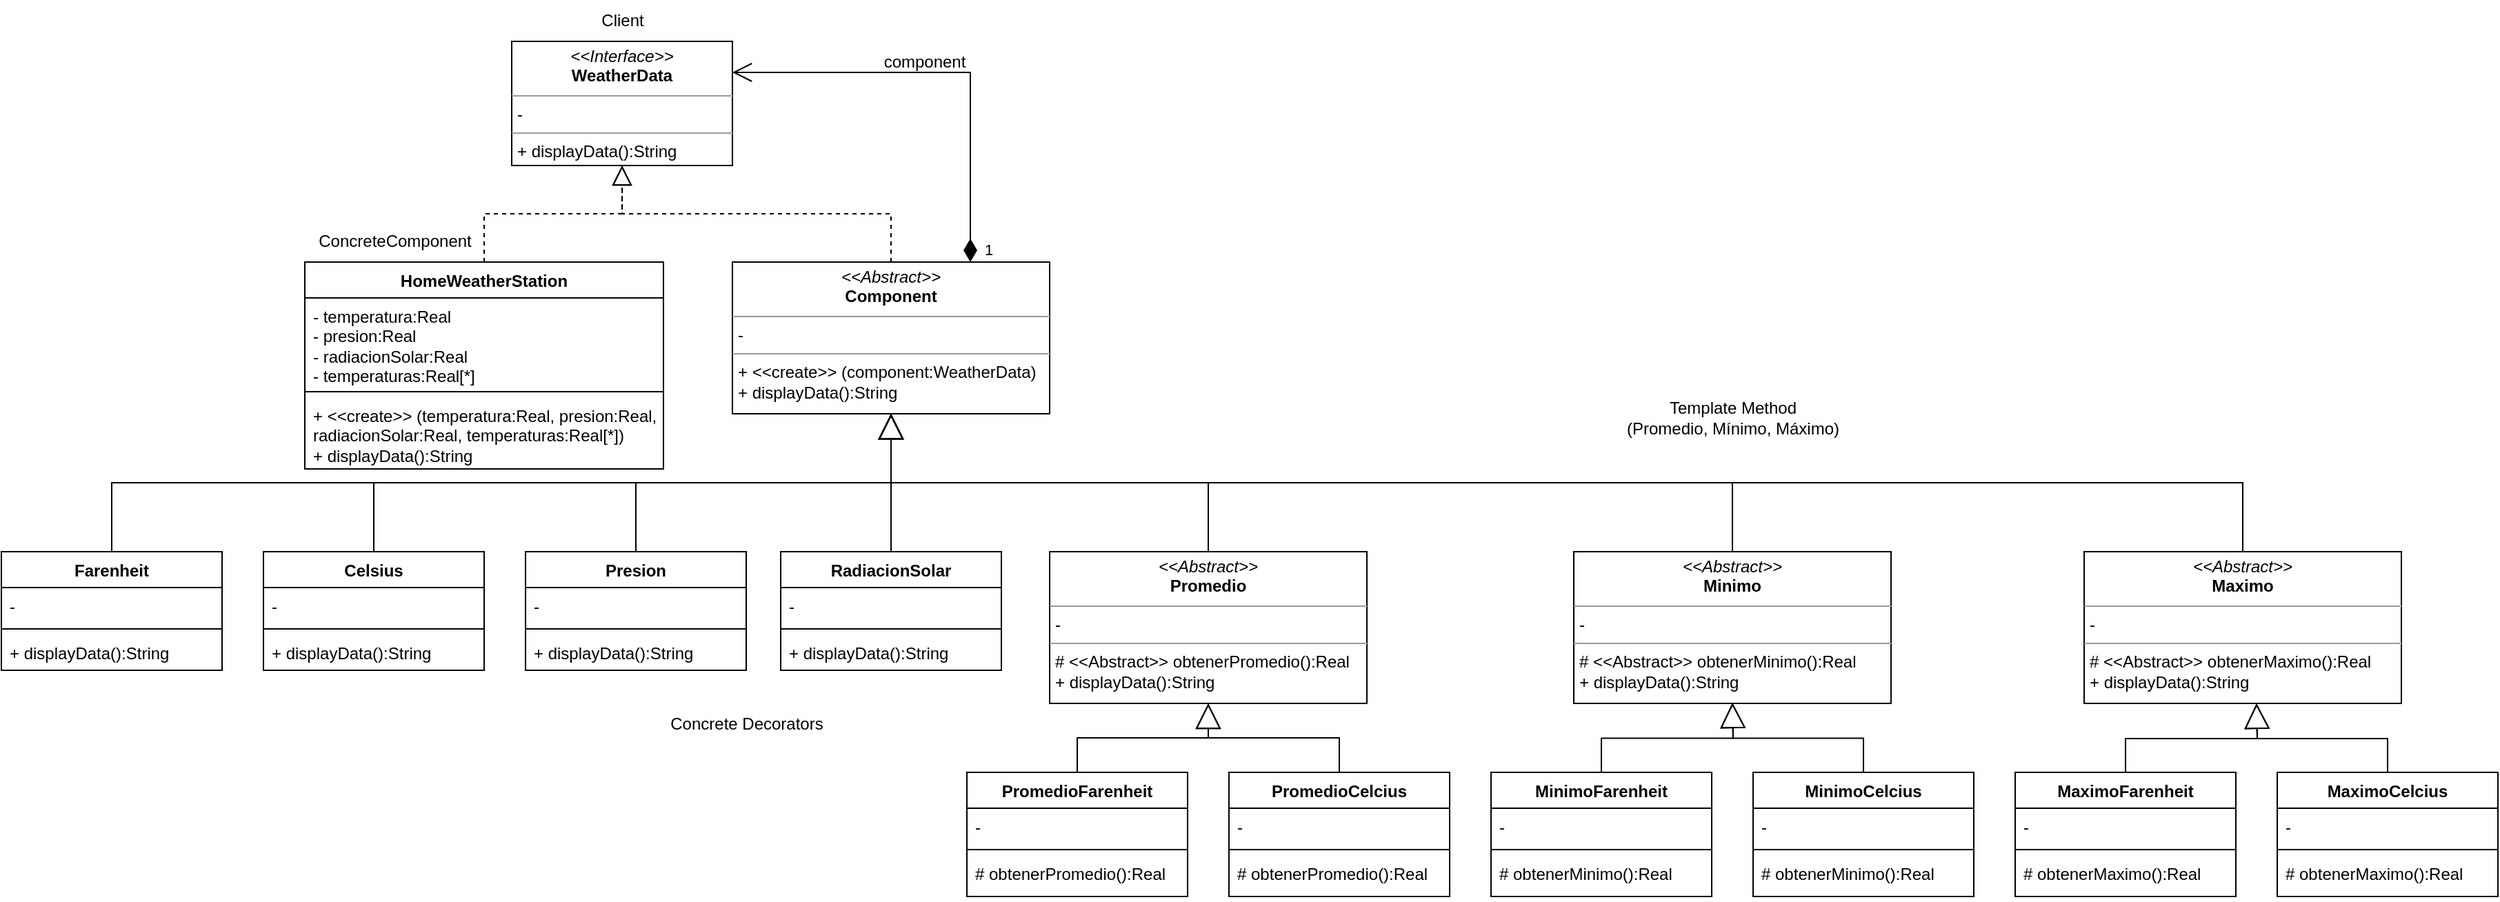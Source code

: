<mxfile version="21.7.5" type="device">
  <diagram name="Page-1" id="EdPPrI86BUb5t3co-C3J">
    <mxGraphModel dx="2861" dy="2480" grid="1" gridSize="10" guides="1" tooltips="1" connect="1" arrows="1" fold="1" page="1" pageScale="1" pageWidth="827" pageHeight="1169" math="0" shadow="0">
      <root>
        <mxCell id="0" />
        <mxCell id="1" parent="0" />
        <mxCell id="cVBqusEGg2LFIOtPGcBv-1" value="&lt;p style=&quot;margin:0px;margin-top:4px;text-align:center;&quot;&gt;&lt;i&gt;&amp;lt;&amp;lt;Interface&amp;gt;&amp;gt;&lt;/i&gt;&lt;br&gt;&lt;b&gt;WeatherData&lt;/b&gt;&lt;/p&gt;&lt;hr size=&quot;1&quot;&gt;&lt;p style=&quot;margin:0px;margin-left:4px;&quot;&gt;-&lt;/p&gt;&lt;hr size=&quot;1&quot;&gt;&lt;p style=&quot;margin:0px;margin-left:4px;&quot;&gt;&lt;span style=&quot;background-color: initial;&quot;&gt;+ displayData():String&lt;/span&gt;&lt;br&gt;&lt;/p&gt;" style="verticalAlign=top;align=left;overflow=fill;fontSize=12;fontFamily=Helvetica;html=1;whiteSpace=wrap;" parent="1" vertex="1">
          <mxGeometry x="160" y="200" width="160" height="90" as="geometry" />
        </mxCell>
        <mxCell id="cVBqusEGg2LFIOtPGcBv-2" value="HomeWeatherStation&lt;span id=&quot;docs-internal-guid-bb636dd0-7fff-c01c-6743-5649157d5aa7&quot; style=&quot;font-weight:normal;&quot;&gt;&lt;/span&gt;&lt;span id=&quot;docs-internal-guid-23a3fcaf-7fff-a1ed-97a8-55356af7a262&quot; style=&quot;font-weight:normal;&quot;&gt;&lt;/span&gt;&lt;span id=&quot;docs-internal-guid-23a3fcaf-7fff-a1ed-97a8-55356af7a262&quot; style=&quot;font-weight:normal;&quot;&gt;&lt;/span&gt;&lt;span id=&quot;docs-internal-guid-23a3fcaf-7fff-a1ed-97a8-55356af7a262&quot; style=&quot;font-weight:normal;&quot;&gt;&lt;/span&gt;" style="swimlane;fontStyle=1;align=center;verticalAlign=top;childLayout=stackLayout;horizontal=1;startSize=26;horizontalStack=0;resizeParent=1;resizeParentMax=0;resizeLast=0;collapsible=1;marginBottom=0;whiteSpace=wrap;html=1;" parent="1" vertex="1">
          <mxGeometry x="10" y="360" width="260" height="150" as="geometry" />
        </mxCell>
        <mxCell id="cVBqusEGg2LFIOtPGcBv-3" value="- temperatura:Real&lt;br&gt;- presion:Real&lt;br&gt;- radiacionSolar:Real&lt;br&gt;- temperaturas:Real[*]" style="text;strokeColor=none;fillColor=none;align=left;verticalAlign=top;spacingLeft=4;spacingRight=4;overflow=hidden;rotatable=0;points=[[0,0.5],[1,0.5]];portConstraint=eastwest;whiteSpace=wrap;html=1;" parent="cVBqusEGg2LFIOtPGcBv-2" vertex="1">
          <mxGeometry y="26" width="260" height="64" as="geometry" />
        </mxCell>
        <mxCell id="cVBqusEGg2LFIOtPGcBv-4" value="" style="line;strokeWidth=1;fillColor=none;align=left;verticalAlign=middle;spacingTop=-1;spacingLeft=3;spacingRight=3;rotatable=0;labelPosition=right;points=[];portConstraint=eastwest;strokeColor=inherit;" parent="cVBqusEGg2LFIOtPGcBv-2" vertex="1">
          <mxGeometry y="90" width="260" height="8" as="geometry" />
        </mxCell>
        <mxCell id="cVBqusEGg2LFIOtPGcBv-5" value="+ &amp;lt;&amp;lt;create&amp;gt;&amp;gt; (temperatura:Real, presion:Real, radiacionSolar:Real, temperaturas:Real[*])&lt;br&gt;+ displayData():String" style="text;strokeColor=none;fillColor=none;align=left;verticalAlign=top;spacingLeft=4;spacingRight=4;overflow=hidden;rotatable=0;points=[[0,0.5],[1,0.5]];portConstraint=eastwest;whiteSpace=wrap;html=1;" parent="cVBqusEGg2LFIOtPGcBv-2" vertex="1">
          <mxGeometry y="98" width="260" height="52" as="geometry" />
        </mxCell>
        <mxCell id="cVBqusEGg2LFIOtPGcBv-6" value="&lt;p style=&quot;margin:0px;margin-top:4px;text-align:center;&quot;&gt;&lt;i&gt;&amp;lt;&amp;lt;Abstract&amp;gt;&amp;gt;&lt;/i&gt;&lt;br&gt;&lt;b&gt;Component&lt;/b&gt;&lt;/p&gt;&lt;hr size=&quot;1&quot;&gt;&lt;p style=&quot;margin:0px;margin-left:4px;&quot;&gt;-&lt;/p&gt;&lt;hr size=&quot;1&quot;&gt;&lt;p style=&quot;margin:0px;margin-left:4px;&quot;&gt;&lt;span style=&quot;background-color: initial;&quot;&gt;+ &amp;lt;&amp;lt;create&amp;gt;&amp;gt; (component:WeatherData)&lt;/span&gt;&lt;/p&gt;&lt;p style=&quot;margin:0px;margin-left:4px;&quot;&gt;&lt;span style=&quot;background-color: initial;&quot;&gt;+ displayData():String&lt;/span&gt;&lt;br&gt;&lt;/p&gt;" style="verticalAlign=top;align=left;overflow=fill;fontSize=12;fontFamily=Helvetica;html=1;whiteSpace=wrap;" parent="1" vertex="1">
          <mxGeometry x="320" y="360" width="230" height="110" as="geometry" />
        </mxCell>
        <mxCell id="cVBqusEGg2LFIOtPGcBv-7" value="Celsius" style="swimlane;fontStyle=1;align=center;verticalAlign=top;childLayout=stackLayout;horizontal=1;startSize=26;horizontalStack=0;resizeParent=1;resizeParentMax=0;resizeLast=0;collapsible=1;marginBottom=0;whiteSpace=wrap;html=1;" parent="1" vertex="1">
          <mxGeometry x="-20" y="570" width="160" height="86" as="geometry" />
        </mxCell>
        <mxCell id="cVBqusEGg2LFIOtPGcBv-8" value="-" style="text;strokeColor=none;fillColor=none;align=left;verticalAlign=top;spacingLeft=4;spacingRight=4;overflow=hidden;rotatable=0;points=[[0,0.5],[1,0.5]];portConstraint=eastwest;whiteSpace=wrap;html=1;" parent="cVBqusEGg2LFIOtPGcBv-7" vertex="1">
          <mxGeometry y="26" width="160" height="26" as="geometry" />
        </mxCell>
        <mxCell id="cVBqusEGg2LFIOtPGcBv-9" value="" style="line;strokeWidth=1;fillColor=none;align=left;verticalAlign=middle;spacingTop=-1;spacingLeft=3;spacingRight=3;rotatable=0;labelPosition=right;points=[];portConstraint=eastwest;strokeColor=inherit;" parent="cVBqusEGg2LFIOtPGcBv-7" vertex="1">
          <mxGeometry y="52" width="160" height="8" as="geometry" />
        </mxCell>
        <mxCell id="cVBqusEGg2LFIOtPGcBv-10" value="+ displayData():String" style="text;strokeColor=none;fillColor=none;align=left;verticalAlign=top;spacingLeft=4;spacingRight=4;overflow=hidden;rotatable=0;points=[[0,0.5],[1,0.5]];portConstraint=eastwest;whiteSpace=wrap;html=1;" parent="cVBqusEGg2LFIOtPGcBv-7" vertex="1">
          <mxGeometry y="60" width="160" height="26" as="geometry" />
        </mxCell>
        <mxCell id="cVBqusEGg2LFIOtPGcBv-11" value="" style="endArrow=block;dashed=1;endFill=0;endSize=12;html=1;rounded=0;exitX=0.5;exitY=0;exitDx=0;exitDy=0;entryX=0.5;entryY=1;entryDx=0;entryDy=0;edgeStyle=orthogonalEdgeStyle;" parent="1" source="cVBqusEGg2LFIOtPGcBv-2" target="cVBqusEGg2LFIOtPGcBv-1" edge="1">
          <mxGeometry width="160" relative="1" as="geometry">
            <mxPoint x="310" y="510" as="sourcePoint" />
            <mxPoint x="470" y="510" as="targetPoint" />
          </mxGeometry>
        </mxCell>
        <mxCell id="cVBqusEGg2LFIOtPGcBv-12" value="" style="endArrow=block;dashed=1;endFill=0;endSize=12;html=1;rounded=0;entryX=0.5;entryY=1;entryDx=0;entryDy=0;exitX=0.5;exitY=0;exitDx=0;exitDy=0;edgeStyle=orthogonalEdgeStyle;" parent="1" source="cVBqusEGg2LFIOtPGcBv-6" target="cVBqusEGg2LFIOtPGcBv-1" edge="1">
          <mxGeometry width="160" relative="1" as="geometry">
            <mxPoint x="310" y="510" as="sourcePoint" />
            <mxPoint x="470" y="510" as="targetPoint" />
          </mxGeometry>
        </mxCell>
        <mxCell id="cVBqusEGg2LFIOtPGcBv-13" value="Client" style="text;html=1;align=center;verticalAlign=middle;resizable=0;points=[];autosize=1;strokeColor=none;fillColor=none;" parent="1" vertex="1">
          <mxGeometry x="215" y="170" width="50" height="30" as="geometry" />
        </mxCell>
        <mxCell id="cVBqusEGg2LFIOtPGcBv-14" value="ConcreteComponent" style="text;html=1;align=center;verticalAlign=middle;resizable=0;points=[];autosize=1;strokeColor=none;fillColor=none;" parent="1" vertex="1">
          <mxGeometry x="10" y="330" width="130" height="30" as="geometry" />
        </mxCell>
        <mxCell id="cVBqusEGg2LFIOtPGcBv-15" value="component" style="text;html=1;align=center;verticalAlign=middle;resizable=0;points=[];autosize=1;strokeColor=none;fillColor=none;" parent="1" vertex="1">
          <mxGeometry x="419" y="200" width="80" height="30" as="geometry" />
        </mxCell>
        <mxCell id="cVBqusEGg2LFIOtPGcBv-16" value="Presion" style="swimlane;fontStyle=1;align=center;verticalAlign=top;childLayout=stackLayout;horizontal=1;startSize=26;horizontalStack=0;resizeParent=1;resizeParentMax=0;resizeLast=0;collapsible=1;marginBottom=0;whiteSpace=wrap;html=1;" parent="1" vertex="1">
          <mxGeometry x="170" y="570" width="160" height="86" as="geometry" />
        </mxCell>
        <mxCell id="cVBqusEGg2LFIOtPGcBv-17" value="-" style="text;strokeColor=none;fillColor=none;align=left;verticalAlign=top;spacingLeft=4;spacingRight=4;overflow=hidden;rotatable=0;points=[[0,0.5],[1,0.5]];portConstraint=eastwest;whiteSpace=wrap;html=1;" parent="cVBqusEGg2LFIOtPGcBv-16" vertex="1">
          <mxGeometry y="26" width="160" height="26" as="geometry" />
        </mxCell>
        <mxCell id="cVBqusEGg2LFIOtPGcBv-18" value="" style="line;strokeWidth=1;fillColor=none;align=left;verticalAlign=middle;spacingTop=-1;spacingLeft=3;spacingRight=3;rotatable=0;labelPosition=right;points=[];portConstraint=eastwest;strokeColor=inherit;" parent="cVBqusEGg2LFIOtPGcBv-16" vertex="1">
          <mxGeometry y="52" width="160" height="8" as="geometry" />
        </mxCell>
        <mxCell id="cVBqusEGg2LFIOtPGcBv-19" value="+ displayData():String" style="text;strokeColor=none;fillColor=none;align=left;verticalAlign=top;spacingLeft=4;spacingRight=4;overflow=hidden;rotatable=0;points=[[0,0.5],[1,0.5]];portConstraint=eastwest;whiteSpace=wrap;html=1;" parent="cVBqusEGg2LFIOtPGcBv-16" vertex="1">
          <mxGeometry y="60" width="160" height="26" as="geometry" />
        </mxCell>
        <mxCell id="cVBqusEGg2LFIOtPGcBv-20" value="RadiacionSolar" style="swimlane;fontStyle=1;align=center;verticalAlign=top;childLayout=stackLayout;horizontal=1;startSize=26;horizontalStack=0;resizeParent=1;resizeParentMax=0;resizeLast=0;collapsible=1;marginBottom=0;whiteSpace=wrap;html=1;" parent="1" vertex="1">
          <mxGeometry x="355" y="570" width="160" height="86" as="geometry" />
        </mxCell>
        <mxCell id="cVBqusEGg2LFIOtPGcBv-21" value="-" style="text;strokeColor=none;fillColor=none;align=left;verticalAlign=top;spacingLeft=4;spacingRight=4;overflow=hidden;rotatable=0;points=[[0,0.5],[1,0.5]];portConstraint=eastwest;whiteSpace=wrap;html=1;" parent="cVBqusEGg2LFIOtPGcBv-20" vertex="1">
          <mxGeometry y="26" width="160" height="26" as="geometry" />
        </mxCell>
        <mxCell id="cVBqusEGg2LFIOtPGcBv-22" value="" style="line;strokeWidth=1;fillColor=none;align=left;verticalAlign=middle;spacingTop=-1;spacingLeft=3;spacingRight=3;rotatable=0;labelPosition=right;points=[];portConstraint=eastwest;strokeColor=inherit;" parent="cVBqusEGg2LFIOtPGcBv-20" vertex="1">
          <mxGeometry y="52" width="160" height="8" as="geometry" />
        </mxCell>
        <mxCell id="cVBqusEGg2LFIOtPGcBv-23" value="+ displayData():String" style="text;strokeColor=none;fillColor=none;align=left;verticalAlign=top;spacingLeft=4;spacingRight=4;overflow=hidden;rotatable=0;points=[[0,0.5],[1,0.5]];portConstraint=eastwest;whiteSpace=wrap;html=1;" parent="cVBqusEGg2LFIOtPGcBv-20" vertex="1">
          <mxGeometry y="60" width="160" height="26" as="geometry" />
        </mxCell>
        <mxCell id="cVBqusEGg2LFIOtPGcBv-24" value="PromedioFarenheit" style="swimlane;fontStyle=1;align=center;verticalAlign=top;childLayout=stackLayout;horizontal=1;startSize=26;horizontalStack=0;resizeParent=1;resizeParentMax=0;resizeLast=0;collapsible=1;marginBottom=0;whiteSpace=wrap;html=1;" parent="1" vertex="1">
          <mxGeometry x="490" y="730" width="160" height="90" as="geometry" />
        </mxCell>
        <mxCell id="cVBqusEGg2LFIOtPGcBv-25" value="-" style="text;strokeColor=none;fillColor=none;align=left;verticalAlign=top;spacingLeft=4;spacingRight=4;overflow=hidden;rotatable=0;points=[[0,0.5],[1,0.5]];portConstraint=eastwest;whiteSpace=wrap;html=1;" parent="cVBqusEGg2LFIOtPGcBv-24" vertex="1">
          <mxGeometry y="26" width="160" height="26" as="geometry" />
        </mxCell>
        <mxCell id="cVBqusEGg2LFIOtPGcBv-26" value="" style="line;strokeWidth=1;fillColor=none;align=left;verticalAlign=middle;spacingTop=-1;spacingLeft=3;spacingRight=3;rotatable=0;labelPosition=right;points=[];portConstraint=eastwest;strokeColor=inherit;" parent="cVBqusEGg2LFIOtPGcBv-24" vertex="1">
          <mxGeometry y="52" width="160" height="8" as="geometry" />
        </mxCell>
        <mxCell id="cVBqusEGg2LFIOtPGcBv-27" value="# obtenerPromedio():Real" style="text;strokeColor=none;fillColor=none;align=left;verticalAlign=top;spacingLeft=4;spacingRight=4;overflow=hidden;rotatable=0;points=[[0,0.5],[1,0.5]];portConstraint=eastwest;whiteSpace=wrap;html=1;" parent="cVBqusEGg2LFIOtPGcBv-24" vertex="1">
          <mxGeometry y="60" width="160" height="30" as="geometry" />
        </mxCell>
        <mxCell id="cVBqusEGg2LFIOtPGcBv-28" value="MinimoFarenheit" style="swimlane;fontStyle=1;align=center;verticalAlign=top;childLayout=stackLayout;horizontal=1;startSize=26;horizontalStack=0;resizeParent=1;resizeParentMax=0;resizeLast=0;collapsible=1;marginBottom=0;whiteSpace=wrap;html=1;" parent="1" vertex="1">
          <mxGeometry x="870" y="730" width="160" height="90" as="geometry" />
        </mxCell>
        <mxCell id="cVBqusEGg2LFIOtPGcBv-29" value="-" style="text;strokeColor=none;fillColor=none;align=left;verticalAlign=top;spacingLeft=4;spacingRight=4;overflow=hidden;rotatable=0;points=[[0,0.5],[1,0.5]];portConstraint=eastwest;whiteSpace=wrap;html=1;" parent="cVBqusEGg2LFIOtPGcBv-28" vertex="1">
          <mxGeometry y="26" width="160" height="26" as="geometry" />
        </mxCell>
        <mxCell id="cVBqusEGg2LFIOtPGcBv-30" value="" style="line;strokeWidth=1;fillColor=none;align=left;verticalAlign=middle;spacingTop=-1;spacingLeft=3;spacingRight=3;rotatable=0;labelPosition=right;points=[];portConstraint=eastwest;strokeColor=inherit;" parent="cVBqusEGg2LFIOtPGcBv-28" vertex="1">
          <mxGeometry y="52" width="160" height="8" as="geometry" />
        </mxCell>
        <mxCell id="cVBqusEGg2LFIOtPGcBv-31" value="# obtenerMinimo():Real" style="text;strokeColor=none;fillColor=none;align=left;verticalAlign=top;spacingLeft=4;spacingRight=4;overflow=hidden;rotatable=0;points=[[0,0.5],[1,0.5]];portConstraint=eastwest;whiteSpace=wrap;html=1;" parent="cVBqusEGg2LFIOtPGcBv-28" vertex="1">
          <mxGeometry y="60" width="160" height="30" as="geometry" />
        </mxCell>
        <mxCell id="cVBqusEGg2LFIOtPGcBv-32" value="MaximoFarenheit" style="swimlane;fontStyle=1;align=center;verticalAlign=top;childLayout=stackLayout;horizontal=1;startSize=26;horizontalStack=0;resizeParent=1;resizeParentMax=0;resizeLast=0;collapsible=1;marginBottom=0;whiteSpace=wrap;html=1;" parent="1" vertex="1">
          <mxGeometry x="1250" y="730" width="160" height="90" as="geometry" />
        </mxCell>
        <mxCell id="cVBqusEGg2LFIOtPGcBv-33" value="-" style="text;strokeColor=none;fillColor=none;align=left;verticalAlign=top;spacingLeft=4;spacingRight=4;overflow=hidden;rotatable=0;points=[[0,0.5],[1,0.5]];portConstraint=eastwest;whiteSpace=wrap;html=1;" parent="cVBqusEGg2LFIOtPGcBv-32" vertex="1">
          <mxGeometry y="26" width="160" height="26" as="geometry" />
        </mxCell>
        <mxCell id="cVBqusEGg2LFIOtPGcBv-34" value="" style="line;strokeWidth=1;fillColor=none;align=left;verticalAlign=middle;spacingTop=-1;spacingLeft=3;spacingRight=3;rotatable=0;labelPosition=right;points=[];portConstraint=eastwest;strokeColor=inherit;" parent="cVBqusEGg2LFIOtPGcBv-32" vertex="1">
          <mxGeometry y="52" width="160" height="8" as="geometry" />
        </mxCell>
        <mxCell id="cVBqusEGg2LFIOtPGcBv-35" value="# obtenerMaximo():Real" style="text;strokeColor=none;fillColor=none;align=left;verticalAlign=top;spacingLeft=4;spacingRight=4;overflow=hidden;rotatable=0;points=[[0,0.5],[1,0.5]];portConstraint=eastwest;whiteSpace=wrap;html=1;" parent="cVBqusEGg2LFIOtPGcBv-32" vertex="1">
          <mxGeometry y="60" width="160" height="30" as="geometry" />
        </mxCell>
        <mxCell id="cVBqusEGg2LFIOtPGcBv-36" value="Farenheit" style="swimlane;fontStyle=1;align=center;verticalAlign=top;childLayout=stackLayout;horizontal=1;startSize=26;horizontalStack=0;resizeParent=1;resizeParentMax=0;resizeLast=0;collapsible=1;marginBottom=0;whiteSpace=wrap;html=1;" parent="1" vertex="1">
          <mxGeometry x="-210" y="570" width="160" height="86" as="geometry" />
        </mxCell>
        <mxCell id="cVBqusEGg2LFIOtPGcBv-37" value="-" style="text;strokeColor=none;fillColor=none;align=left;verticalAlign=top;spacingLeft=4;spacingRight=4;overflow=hidden;rotatable=0;points=[[0,0.5],[1,0.5]];portConstraint=eastwest;whiteSpace=wrap;html=1;" parent="cVBqusEGg2LFIOtPGcBv-36" vertex="1">
          <mxGeometry y="26" width="160" height="26" as="geometry" />
        </mxCell>
        <mxCell id="cVBqusEGg2LFIOtPGcBv-38" value="" style="line;strokeWidth=1;fillColor=none;align=left;verticalAlign=middle;spacingTop=-1;spacingLeft=3;spacingRight=3;rotatable=0;labelPosition=right;points=[];portConstraint=eastwest;strokeColor=inherit;" parent="cVBqusEGg2LFIOtPGcBv-36" vertex="1">
          <mxGeometry y="52" width="160" height="8" as="geometry" />
        </mxCell>
        <mxCell id="cVBqusEGg2LFIOtPGcBv-39" value="+ displayData():String" style="text;strokeColor=none;fillColor=none;align=left;verticalAlign=top;spacingLeft=4;spacingRight=4;overflow=hidden;rotatable=0;points=[[0,0.5],[1,0.5]];portConstraint=eastwest;whiteSpace=wrap;html=1;" parent="cVBqusEGg2LFIOtPGcBv-36" vertex="1">
          <mxGeometry y="60" width="160" height="26" as="geometry" />
        </mxCell>
        <mxCell id="cVBqusEGg2LFIOtPGcBv-40" value="" style="endArrow=block;endSize=16;endFill=0;html=1;rounded=0;entryX=0.5;entryY=1;entryDx=0;entryDy=0;exitX=0.5;exitY=0;exitDx=0;exitDy=0;edgeStyle=orthogonalEdgeStyle;" parent="1" source="cVBqusEGg2LFIOtPGcBv-36" target="cVBqusEGg2LFIOtPGcBv-6" edge="1">
          <mxGeometry width="160" relative="1" as="geometry">
            <mxPoint x="100" y="690" as="sourcePoint" />
            <mxPoint x="260" y="690" as="targetPoint" />
          </mxGeometry>
        </mxCell>
        <mxCell id="cVBqusEGg2LFIOtPGcBv-41" value="" style="endArrow=block;endSize=16;endFill=0;html=1;rounded=0;entryX=0.5;entryY=1;entryDx=0;entryDy=0;exitX=0.5;exitY=0;exitDx=0;exitDy=0;edgeStyle=orthogonalEdgeStyle;" parent="1" source="cVBqusEGg2LFIOtPGcBv-7" target="cVBqusEGg2LFIOtPGcBv-6" edge="1">
          <mxGeometry width="160" relative="1" as="geometry">
            <mxPoint x="-110" y="570" as="sourcePoint" />
            <mxPoint x="445" y="480" as="targetPoint" />
          </mxGeometry>
        </mxCell>
        <mxCell id="cVBqusEGg2LFIOtPGcBv-42" value="" style="endArrow=block;endSize=16;endFill=0;html=1;rounded=0;entryX=0.5;entryY=1;entryDx=0;entryDy=0;exitX=0.5;exitY=0;exitDx=0;exitDy=0;edgeStyle=orthogonalEdgeStyle;" parent="1" source="cVBqusEGg2LFIOtPGcBv-16" target="cVBqusEGg2LFIOtPGcBv-6" edge="1">
          <mxGeometry width="160" relative="1" as="geometry">
            <mxPoint x="91" y="570" as="sourcePoint" />
            <mxPoint x="445" y="480" as="targetPoint" />
          </mxGeometry>
        </mxCell>
        <mxCell id="cVBqusEGg2LFIOtPGcBv-43" value="" style="endArrow=block;endSize=16;endFill=0;html=1;rounded=0;entryX=0.5;entryY=1;entryDx=0;entryDy=0;exitX=0.5;exitY=0;exitDx=0;exitDy=0;edgeStyle=orthogonalEdgeStyle;" parent="1" source="cVBqusEGg2LFIOtPGcBv-20" target="cVBqusEGg2LFIOtPGcBv-6" edge="1">
          <mxGeometry width="160" relative="1" as="geometry">
            <mxPoint x="291" y="570" as="sourcePoint" />
            <mxPoint x="445" y="480" as="targetPoint" />
          </mxGeometry>
        </mxCell>
        <mxCell id="cVBqusEGg2LFIOtPGcBv-47" value="Concrete Decorators" style="text;html=1;align=center;verticalAlign=middle;resizable=0;points=[];autosize=1;strokeColor=none;fillColor=none;" parent="1" vertex="1">
          <mxGeometry x="265" y="680" width="130" height="30" as="geometry" />
        </mxCell>
        <mxCell id="cVBqusEGg2LFIOtPGcBv-48" value="1" style="endArrow=open;html=1;endSize=12;startArrow=diamondThin;startSize=14;startFill=1;edgeStyle=orthogonalEdgeStyle;align=left;verticalAlign=bottom;rounded=0;entryX=1;entryY=0.25;entryDx=0;entryDy=0;exitX=0.75;exitY=0;exitDx=0;exitDy=0;" parent="1" source="cVBqusEGg2LFIOtPGcBv-6" target="cVBqusEGg2LFIOtPGcBv-1" edge="1">
          <mxGeometry x="-1" y="-7" relative="1" as="geometry">
            <mxPoint x="150" y="430" as="sourcePoint" />
            <mxPoint x="310" y="430" as="targetPoint" />
            <mxPoint x="1" as="offset" />
          </mxGeometry>
        </mxCell>
        <mxCell id="cVBqusEGg2LFIOtPGcBv-49" value="PromedioCelcius" style="swimlane;fontStyle=1;align=center;verticalAlign=top;childLayout=stackLayout;horizontal=1;startSize=26;horizontalStack=0;resizeParent=1;resizeParentMax=0;resizeLast=0;collapsible=1;marginBottom=0;whiteSpace=wrap;html=1;" parent="1" vertex="1">
          <mxGeometry x="680" y="730" width="160" height="90" as="geometry" />
        </mxCell>
        <mxCell id="cVBqusEGg2LFIOtPGcBv-50" value="-" style="text;strokeColor=none;fillColor=none;align=left;verticalAlign=top;spacingLeft=4;spacingRight=4;overflow=hidden;rotatable=0;points=[[0,0.5],[1,0.5]];portConstraint=eastwest;whiteSpace=wrap;html=1;" parent="cVBqusEGg2LFIOtPGcBv-49" vertex="1">
          <mxGeometry y="26" width="160" height="26" as="geometry" />
        </mxCell>
        <mxCell id="cVBqusEGg2LFIOtPGcBv-51" value="" style="line;strokeWidth=1;fillColor=none;align=left;verticalAlign=middle;spacingTop=-1;spacingLeft=3;spacingRight=3;rotatable=0;labelPosition=right;points=[];portConstraint=eastwest;strokeColor=inherit;" parent="cVBqusEGg2LFIOtPGcBv-49" vertex="1">
          <mxGeometry y="52" width="160" height="8" as="geometry" />
        </mxCell>
        <mxCell id="cVBqusEGg2LFIOtPGcBv-52" value="# obtenerPromedio():Real" style="text;strokeColor=none;fillColor=none;align=left;verticalAlign=top;spacingLeft=4;spacingRight=4;overflow=hidden;rotatable=0;points=[[0,0.5],[1,0.5]];portConstraint=eastwest;whiteSpace=wrap;html=1;" parent="cVBqusEGg2LFIOtPGcBv-49" vertex="1">
          <mxGeometry y="60" width="160" height="30" as="geometry" />
        </mxCell>
        <mxCell id="cVBqusEGg2LFIOtPGcBv-60" value="&lt;p style=&quot;margin:0px;margin-top:4px;text-align:center;&quot;&gt;&lt;i&gt;&amp;lt;&amp;lt;Abstract&amp;gt;&amp;gt;&lt;/i&gt;&lt;br&gt;&lt;b&gt;Promedio&lt;/b&gt;&lt;/p&gt;&lt;hr size=&quot;1&quot;&gt;&lt;p style=&quot;margin:0px;margin-left:4px;&quot;&gt;-&lt;/p&gt;&lt;hr size=&quot;1&quot;&gt;&lt;p style=&quot;margin:0px;margin-left:4px;&quot;&gt;&lt;span style=&quot;background-color: initial;&quot;&gt;# &amp;lt;&amp;lt;Abstract&amp;gt;&amp;gt; obtenerPromedio():Real&lt;/span&gt;&lt;/p&gt;&lt;p style=&quot;margin:0px;margin-left:4px;&quot;&gt;&lt;span style=&quot;background-color: initial;&quot;&gt;+ displayData():String&lt;/span&gt;&lt;br&gt;&lt;/p&gt;" style="verticalAlign=top;align=left;overflow=fill;fontSize=12;fontFamily=Helvetica;html=1;whiteSpace=wrap;" parent="1" vertex="1">
          <mxGeometry x="550" y="570" width="230" height="110" as="geometry" />
        </mxCell>
        <mxCell id="cVBqusEGg2LFIOtPGcBv-61" value="" style="endArrow=block;endSize=16;endFill=0;html=1;rounded=0;entryX=0.5;entryY=1;entryDx=0;entryDy=0;exitX=0.5;exitY=0;exitDx=0;exitDy=0;edgeStyle=orthogonalEdgeStyle;" parent="1" source="cVBqusEGg2LFIOtPGcBv-24" target="cVBqusEGg2LFIOtPGcBv-60" edge="1">
          <mxGeometry width="160" relative="1" as="geometry">
            <mxPoint x="445" y="580" as="sourcePoint" />
            <mxPoint x="445" y="480" as="targetPoint" />
          </mxGeometry>
        </mxCell>
        <mxCell id="cVBqusEGg2LFIOtPGcBv-62" value="" style="endArrow=block;endSize=16;endFill=0;html=1;rounded=0;entryX=0.5;entryY=1;entryDx=0;entryDy=0;exitX=0.5;exitY=0;exitDx=0;exitDy=0;edgeStyle=orthogonalEdgeStyle;" parent="1" source="cVBqusEGg2LFIOtPGcBv-49" target="cVBqusEGg2LFIOtPGcBv-60" edge="1">
          <mxGeometry width="160" relative="1" as="geometry">
            <mxPoint x="550" y="870" as="sourcePoint" />
            <mxPoint x="675" y="690" as="targetPoint" />
          </mxGeometry>
        </mxCell>
        <mxCell id="cVBqusEGg2LFIOtPGcBv-63" value="" style="endArrow=block;endSize=16;endFill=0;html=1;rounded=0;entryX=0.5;entryY=1;entryDx=0;entryDy=0;exitX=0.5;exitY=0;exitDx=0;exitDy=0;edgeStyle=orthogonalEdgeStyle;" parent="1" source="cVBqusEGg2LFIOtPGcBv-60" target="cVBqusEGg2LFIOtPGcBv-6" edge="1">
          <mxGeometry width="160" relative="1" as="geometry">
            <mxPoint x="445" y="580" as="sourcePoint" />
            <mxPoint x="445" y="480" as="targetPoint" />
          </mxGeometry>
        </mxCell>
        <mxCell id="cVBqusEGg2LFIOtPGcBv-65" value="&lt;p style=&quot;margin:0px;margin-top:4px;text-align:center;&quot;&gt;&lt;i&gt;&amp;lt;&amp;lt;Abstract&amp;gt;&amp;gt;&lt;/i&gt;&lt;br&gt;&lt;b&gt;Minimo&lt;/b&gt;&lt;/p&gt;&lt;hr size=&quot;1&quot;&gt;&lt;p style=&quot;margin:0px;margin-left:4px;&quot;&gt;-&lt;/p&gt;&lt;hr size=&quot;1&quot;&gt;&lt;p style=&quot;margin:0px;margin-left:4px;&quot;&gt;&lt;span style=&quot;background-color: initial;&quot;&gt;# &amp;lt;&amp;lt;Abstract&amp;gt;&amp;gt; obtenerMinimo():Real&lt;/span&gt;&lt;/p&gt;&lt;p style=&quot;margin:0px;margin-left:4px;&quot;&gt;&lt;span style=&quot;background-color: initial;&quot;&gt;+ displayData():String&lt;/span&gt;&lt;br&gt;&lt;/p&gt;" style="verticalAlign=top;align=left;overflow=fill;fontSize=12;fontFamily=Helvetica;html=1;whiteSpace=wrap;" parent="1" vertex="1">
          <mxGeometry x="930" y="570" width="230" height="110" as="geometry" />
        </mxCell>
        <mxCell id="cVBqusEGg2LFIOtPGcBv-66" value="&lt;p style=&quot;margin:0px;margin-top:4px;text-align:center;&quot;&gt;&lt;i&gt;&amp;lt;&amp;lt;Abstract&amp;gt;&amp;gt;&lt;/i&gt;&lt;br&gt;&lt;b&gt;Maximo&lt;/b&gt;&lt;/p&gt;&lt;hr size=&quot;1&quot;&gt;&lt;p style=&quot;margin:0px;margin-left:4px;&quot;&gt;-&lt;/p&gt;&lt;hr size=&quot;1&quot;&gt;&lt;p style=&quot;margin:0px;margin-left:4px;&quot;&gt;&lt;span style=&quot;background-color: initial;&quot;&gt;# &amp;lt;&amp;lt;Abstract&amp;gt;&amp;gt; obtenerMaximo():Real&lt;/span&gt;&lt;/p&gt;&lt;p style=&quot;margin:0px;margin-left:4px;&quot;&gt;&lt;span style=&quot;background-color: initial;&quot;&gt;+ displayData():String&lt;/span&gt;&lt;br&gt;&lt;/p&gt;" style="verticalAlign=top;align=left;overflow=fill;fontSize=12;fontFamily=Helvetica;html=1;whiteSpace=wrap;" parent="1" vertex="1">
          <mxGeometry x="1300" y="570" width="230" height="110" as="geometry" />
        </mxCell>
        <mxCell id="cVBqusEGg2LFIOtPGcBv-67" value="MinimoCelcius" style="swimlane;fontStyle=1;align=center;verticalAlign=top;childLayout=stackLayout;horizontal=1;startSize=26;horizontalStack=0;resizeParent=1;resizeParentMax=0;resizeLast=0;collapsible=1;marginBottom=0;whiteSpace=wrap;html=1;" parent="1" vertex="1">
          <mxGeometry x="1060" y="730" width="160" height="90" as="geometry" />
        </mxCell>
        <mxCell id="cVBqusEGg2LFIOtPGcBv-68" value="-" style="text;strokeColor=none;fillColor=none;align=left;verticalAlign=top;spacingLeft=4;spacingRight=4;overflow=hidden;rotatable=0;points=[[0,0.5],[1,0.5]];portConstraint=eastwest;whiteSpace=wrap;html=1;" parent="cVBqusEGg2LFIOtPGcBv-67" vertex="1">
          <mxGeometry y="26" width="160" height="26" as="geometry" />
        </mxCell>
        <mxCell id="cVBqusEGg2LFIOtPGcBv-69" value="" style="line;strokeWidth=1;fillColor=none;align=left;verticalAlign=middle;spacingTop=-1;spacingLeft=3;spacingRight=3;rotatable=0;labelPosition=right;points=[];portConstraint=eastwest;strokeColor=inherit;" parent="cVBqusEGg2LFIOtPGcBv-67" vertex="1">
          <mxGeometry y="52" width="160" height="8" as="geometry" />
        </mxCell>
        <mxCell id="cVBqusEGg2LFIOtPGcBv-70" value="# obtenerMinimo():Real" style="text;strokeColor=none;fillColor=none;align=left;verticalAlign=top;spacingLeft=4;spacingRight=4;overflow=hidden;rotatable=0;points=[[0,0.5],[1,0.5]];portConstraint=eastwest;whiteSpace=wrap;html=1;" parent="cVBqusEGg2LFIOtPGcBv-67" vertex="1">
          <mxGeometry y="60" width="160" height="30" as="geometry" />
        </mxCell>
        <mxCell id="cVBqusEGg2LFIOtPGcBv-71" value="MaximoCelcius" style="swimlane;fontStyle=1;align=center;verticalAlign=top;childLayout=stackLayout;horizontal=1;startSize=26;horizontalStack=0;resizeParent=1;resizeParentMax=0;resizeLast=0;collapsible=1;marginBottom=0;whiteSpace=wrap;html=1;" parent="1" vertex="1">
          <mxGeometry x="1440" y="730" width="160" height="90" as="geometry" />
        </mxCell>
        <mxCell id="cVBqusEGg2LFIOtPGcBv-72" value="-" style="text;strokeColor=none;fillColor=none;align=left;verticalAlign=top;spacingLeft=4;spacingRight=4;overflow=hidden;rotatable=0;points=[[0,0.5],[1,0.5]];portConstraint=eastwest;whiteSpace=wrap;html=1;" parent="cVBqusEGg2LFIOtPGcBv-71" vertex="1">
          <mxGeometry y="26" width="160" height="26" as="geometry" />
        </mxCell>
        <mxCell id="cVBqusEGg2LFIOtPGcBv-73" value="" style="line;strokeWidth=1;fillColor=none;align=left;verticalAlign=middle;spacingTop=-1;spacingLeft=3;spacingRight=3;rotatable=0;labelPosition=right;points=[];portConstraint=eastwest;strokeColor=inherit;" parent="cVBqusEGg2LFIOtPGcBv-71" vertex="1">
          <mxGeometry y="52" width="160" height="8" as="geometry" />
        </mxCell>
        <mxCell id="cVBqusEGg2LFIOtPGcBv-74" value="# obtenerMaximo():Real" style="text;strokeColor=none;fillColor=none;align=left;verticalAlign=top;spacingLeft=4;spacingRight=4;overflow=hidden;rotatable=0;points=[[0,0.5],[1,0.5]];portConstraint=eastwest;whiteSpace=wrap;html=1;" parent="cVBqusEGg2LFIOtPGcBv-71" vertex="1">
          <mxGeometry y="60" width="160" height="30" as="geometry" />
        </mxCell>
        <mxCell id="cVBqusEGg2LFIOtPGcBv-75" value="" style="endArrow=block;endSize=16;endFill=0;html=1;rounded=0;entryX=0.5;entryY=1;entryDx=0;entryDy=0;edgeStyle=orthogonalEdgeStyle;exitX=0.5;exitY=0;exitDx=0;exitDy=0;" parent="1" source="cVBqusEGg2LFIOtPGcBv-28" edge="1">
          <mxGeometry width="160" relative="1" as="geometry">
            <mxPoint x="970" y="710" as="sourcePoint" />
            <mxPoint x="1045" y="679.5" as="targetPoint" />
          </mxGeometry>
        </mxCell>
        <mxCell id="cVBqusEGg2LFIOtPGcBv-76" value="" style="endArrow=block;endSize=16;endFill=0;html=1;rounded=0;entryX=0.5;entryY=1;entryDx=0;entryDy=0;exitX=0.5;exitY=0;exitDx=0;exitDy=0;edgeStyle=orthogonalEdgeStyle;" parent="1" source="cVBqusEGg2LFIOtPGcBv-67" edge="1">
          <mxGeometry width="160" relative="1" as="geometry">
            <mxPoint x="1140" y="729.5" as="sourcePoint" />
            <mxPoint x="1045" y="679.5" as="targetPoint" />
          </mxGeometry>
        </mxCell>
        <mxCell id="cVBqusEGg2LFIOtPGcBv-77" value="" style="endArrow=block;endSize=16;endFill=0;html=1;rounded=0;entryX=0.5;entryY=1;entryDx=0;entryDy=0;edgeStyle=orthogonalEdgeStyle;exitX=0.5;exitY=0;exitDx=0;exitDy=0;" parent="1" source="cVBqusEGg2LFIOtPGcBv-32" edge="1">
          <mxGeometry width="160" relative="1" as="geometry">
            <mxPoint x="1340" y="710" as="sourcePoint" />
            <mxPoint x="1425" y="680" as="targetPoint" />
          </mxGeometry>
        </mxCell>
        <mxCell id="cVBqusEGg2LFIOtPGcBv-78" value="" style="endArrow=block;endSize=16;endFill=0;html=1;rounded=0;entryX=0.5;entryY=1;entryDx=0;entryDy=0;exitX=0.5;exitY=0;exitDx=0;exitDy=0;edgeStyle=orthogonalEdgeStyle;" parent="1" source="cVBqusEGg2LFIOtPGcBv-71" edge="1">
          <mxGeometry width="160" relative="1" as="geometry">
            <mxPoint x="1520" y="730.5" as="sourcePoint" />
            <mxPoint x="1425" y="680" as="targetPoint" />
          </mxGeometry>
        </mxCell>
        <mxCell id="cVBqusEGg2LFIOtPGcBv-79" value="" style="endArrow=block;endSize=16;endFill=0;html=1;rounded=0;entryX=0.5;entryY=1;entryDx=0;entryDy=0;exitX=0.5;exitY=0;exitDx=0;exitDy=0;edgeStyle=orthogonalEdgeStyle;" parent="1" source="cVBqusEGg2LFIOtPGcBv-65" target="cVBqusEGg2LFIOtPGcBv-6" edge="1">
          <mxGeometry width="160" relative="1" as="geometry">
            <mxPoint x="675" y="580" as="sourcePoint" />
            <mxPoint x="445" y="480" as="targetPoint" />
          </mxGeometry>
        </mxCell>
        <mxCell id="cVBqusEGg2LFIOtPGcBv-80" value="" style="endArrow=block;endSize=16;endFill=0;html=1;rounded=0;entryX=0.5;entryY=1;entryDx=0;entryDy=0;exitX=0.5;exitY=0;exitDx=0;exitDy=0;edgeStyle=orthogonalEdgeStyle;" parent="1" source="cVBqusEGg2LFIOtPGcBv-66" target="cVBqusEGg2LFIOtPGcBv-6" edge="1">
          <mxGeometry width="160" relative="1" as="geometry">
            <mxPoint x="1055" y="580" as="sourcePoint" />
            <mxPoint x="445" y="480" as="targetPoint" />
          </mxGeometry>
        </mxCell>
        <mxCell id="zbeJGMRGxAvILf1rLbj0-1" value="Template Method&lt;br&gt;(Promedio, Mínimo, Máximo)" style="text;html=1;align=center;verticalAlign=middle;resizable=0;points=[];autosize=1;strokeColor=none;fillColor=none;" vertex="1" parent="1">
          <mxGeometry x="955" y="453" width="180" height="40" as="geometry" />
        </mxCell>
      </root>
    </mxGraphModel>
  </diagram>
</mxfile>
